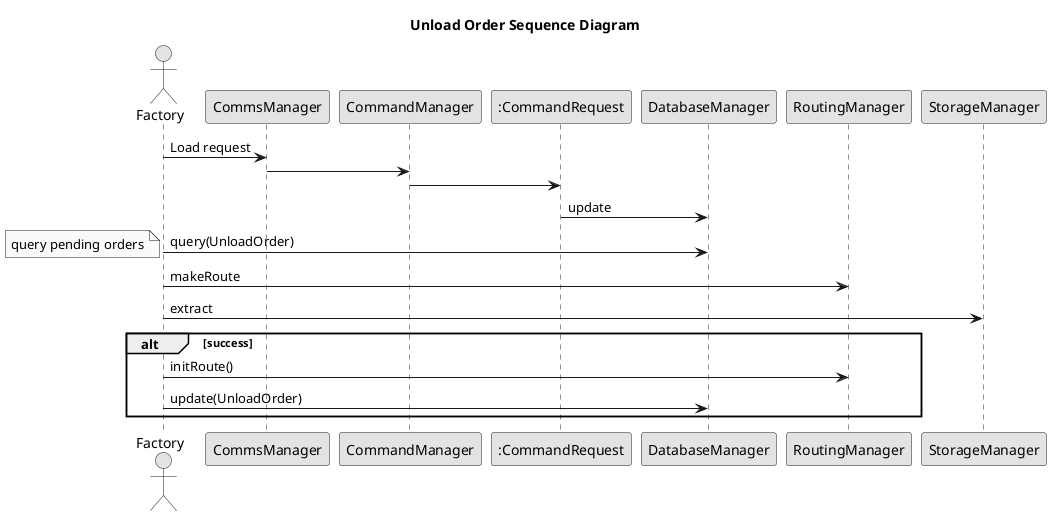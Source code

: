 @startuml

skinparam linetype ortho
skinparam Monochrome true
skinparam classAttributeIconSize 0

title Unload Order Sequence Diagram
Actor Factory
Factory ->CommsManager: Load request
CommsManager->CommandManager: 

CommandManager->":CommandRequest": 

":CommandRequest"->DatabaseManager:update


Factory -> DatabaseManager : query(UnloadOrder)
note left: query pending orders

Factory->RoutingManager:makeRoute 

Factory->StorageManager: extract
alt success   
    Factory -> RoutingManager: initRoute()

    Factory -> DatabaseManager: update(UnloadOrder)
end

@enduml